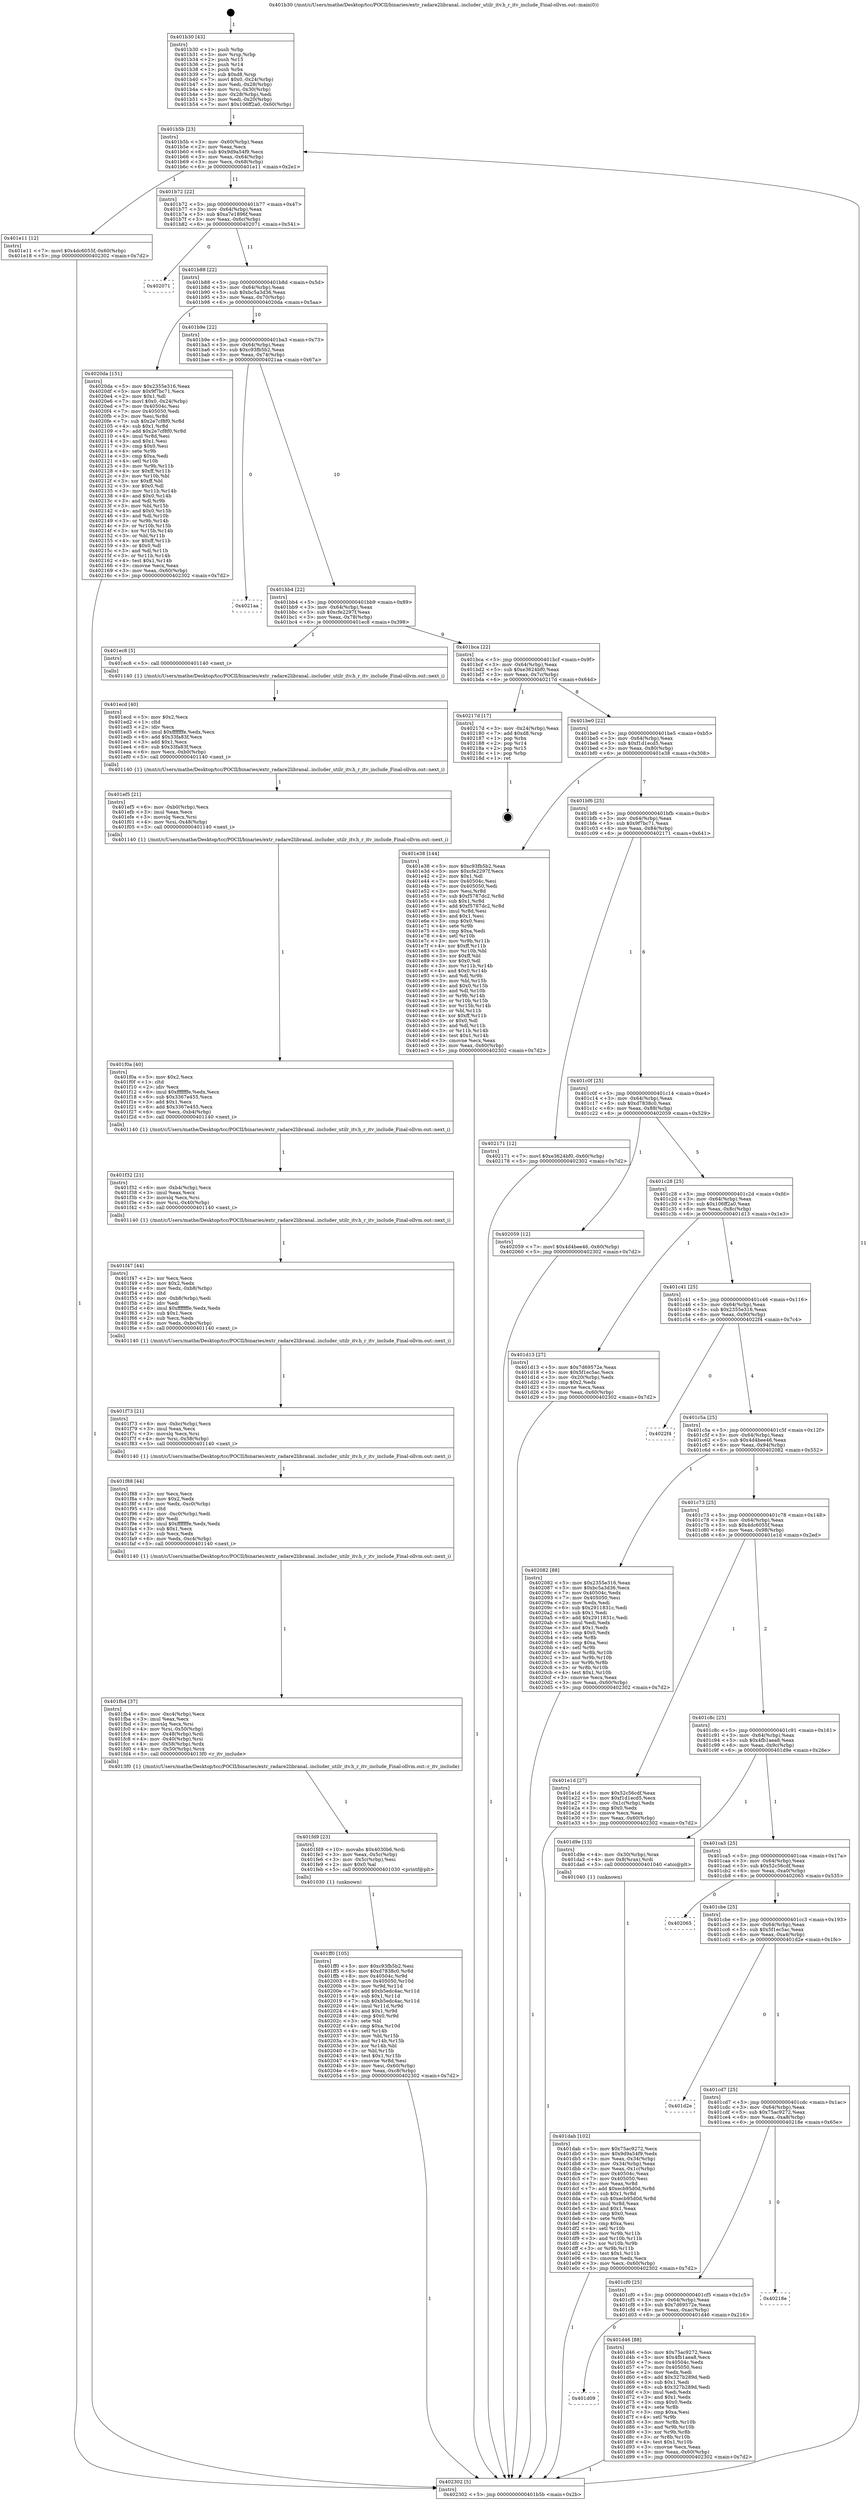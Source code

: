 digraph "0x401b30" {
  label = "0x401b30 (/mnt/c/Users/mathe/Desktop/tcc/POCII/binaries/extr_radare2libranal..includer_utilr_itv.h_r_itv_include_Final-ollvm.out::main(0))"
  labelloc = "t"
  node[shape=record]

  Entry [label="",width=0.3,height=0.3,shape=circle,fillcolor=black,style=filled]
  "0x401b5b" [label="{
     0x401b5b [23]\l
     | [instrs]\l
     &nbsp;&nbsp;0x401b5b \<+3\>: mov -0x60(%rbp),%eax\l
     &nbsp;&nbsp;0x401b5e \<+2\>: mov %eax,%ecx\l
     &nbsp;&nbsp;0x401b60 \<+6\>: sub $0x9d9a54f9,%ecx\l
     &nbsp;&nbsp;0x401b66 \<+3\>: mov %eax,-0x64(%rbp)\l
     &nbsp;&nbsp;0x401b69 \<+3\>: mov %ecx,-0x68(%rbp)\l
     &nbsp;&nbsp;0x401b6c \<+6\>: je 0000000000401e11 \<main+0x2e1\>\l
  }"]
  "0x401e11" [label="{
     0x401e11 [12]\l
     | [instrs]\l
     &nbsp;&nbsp;0x401e11 \<+7\>: movl $0x4dc6055f,-0x60(%rbp)\l
     &nbsp;&nbsp;0x401e18 \<+5\>: jmp 0000000000402302 \<main+0x7d2\>\l
  }"]
  "0x401b72" [label="{
     0x401b72 [22]\l
     | [instrs]\l
     &nbsp;&nbsp;0x401b72 \<+5\>: jmp 0000000000401b77 \<main+0x47\>\l
     &nbsp;&nbsp;0x401b77 \<+3\>: mov -0x64(%rbp),%eax\l
     &nbsp;&nbsp;0x401b7a \<+5\>: sub $0xa7e1896f,%eax\l
     &nbsp;&nbsp;0x401b7f \<+3\>: mov %eax,-0x6c(%rbp)\l
     &nbsp;&nbsp;0x401b82 \<+6\>: je 0000000000402071 \<main+0x541\>\l
  }"]
  Exit [label="",width=0.3,height=0.3,shape=circle,fillcolor=black,style=filled,peripheries=2]
  "0x402071" [label="{
     0x402071\l
  }", style=dashed]
  "0x401b88" [label="{
     0x401b88 [22]\l
     | [instrs]\l
     &nbsp;&nbsp;0x401b88 \<+5\>: jmp 0000000000401b8d \<main+0x5d\>\l
     &nbsp;&nbsp;0x401b8d \<+3\>: mov -0x64(%rbp),%eax\l
     &nbsp;&nbsp;0x401b90 \<+5\>: sub $0xbc5a3d36,%eax\l
     &nbsp;&nbsp;0x401b95 \<+3\>: mov %eax,-0x70(%rbp)\l
     &nbsp;&nbsp;0x401b98 \<+6\>: je 00000000004020da \<main+0x5aa\>\l
  }"]
  "0x401ff0" [label="{
     0x401ff0 [105]\l
     | [instrs]\l
     &nbsp;&nbsp;0x401ff0 \<+5\>: mov $0xc93fb5b2,%esi\l
     &nbsp;&nbsp;0x401ff5 \<+6\>: mov $0xd7838c0,%r8d\l
     &nbsp;&nbsp;0x401ffb \<+8\>: mov 0x40504c,%r9d\l
     &nbsp;&nbsp;0x402003 \<+8\>: mov 0x405050,%r10d\l
     &nbsp;&nbsp;0x40200b \<+3\>: mov %r9d,%r11d\l
     &nbsp;&nbsp;0x40200e \<+7\>: add $0xb5edc4ac,%r11d\l
     &nbsp;&nbsp;0x402015 \<+4\>: sub $0x1,%r11d\l
     &nbsp;&nbsp;0x402019 \<+7\>: sub $0xb5edc4ac,%r11d\l
     &nbsp;&nbsp;0x402020 \<+4\>: imul %r11d,%r9d\l
     &nbsp;&nbsp;0x402024 \<+4\>: and $0x1,%r9d\l
     &nbsp;&nbsp;0x402028 \<+4\>: cmp $0x0,%r9d\l
     &nbsp;&nbsp;0x40202c \<+3\>: sete %bl\l
     &nbsp;&nbsp;0x40202f \<+4\>: cmp $0xa,%r10d\l
     &nbsp;&nbsp;0x402033 \<+4\>: setl %r14b\l
     &nbsp;&nbsp;0x402037 \<+3\>: mov %bl,%r15b\l
     &nbsp;&nbsp;0x40203a \<+3\>: and %r14b,%r15b\l
     &nbsp;&nbsp;0x40203d \<+3\>: xor %r14b,%bl\l
     &nbsp;&nbsp;0x402040 \<+3\>: or %bl,%r15b\l
     &nbsp;&nbsp;0x402043 \<+4\>: test $0x1,%r15b\l
     &nbsp;&nbsp;0x402047 \<+4\>: cmovne %r8d,%esi\l
     &nbsp;&nbsp;0x40204b \<+3\>: mov %esi,-0x60(%rbp)\l
     &nbsp;&nbsp;0x40204e \<+6\>: mov %eax,-0xc8(%rbp)\l
     &nbsp;&nbsp;0x402054 \<+5\>: jmp 0000000000402302 \<main+0x7d2\>\l
  }"]
  "0x4020da" [label="{
     0x4020da [151]\l
     | [instrs]\l
     &nbsp;&nbsp;0x4020da \<+5\>: mov $0x2355e316,%eax\l
     &nbsp;&nbsp;0x4020df \<+5\>: mov $0x9f7bc71,%ecx\l
     &nbsp;&nbsp;0x4020e4 \<+2\>: mov $0x1,%dl\l
     &nbsp;&nbsp;0x4020e6 \<+7\>: movl $0x0,-0x24(%rbp)\l
     &nbsp;&nbsp;0x4020ed \<+7\>: mov 0x40504c,%esi\l
     &nbsp;&nbsp;0x4020f4 \<+7\>: mov 0x405050,%edi\l
     &nbsp;&nbsp;0x4020fb \<+3\>: mov %esi,%r8d\l
     &nbsp;&nbsp;0x4020fe \<+7\>: sub $0x2e7cf8f0,%r8d\l
     &nbsp;&nbsp;0x402105 \<+4\>: sub $0x1,%r8d\l
     &nbsp;&nbsp;0x402109 \<+7\>: add $0x2e7cf8f0,%r8d\l
     &nbsp;&nbsp;0x402110 \<+4\>: imul %r8d,%esi\l
     &nbsp;&nbsp;0x402114 \<+3\>: and $0x1,%esi\l
     &nbsp;&nbsp;0x402117 \<+3\>: cmp $0x0,%esi\l
     &nbsp;&nbsp;0x40211a \<+4\>: sete %r9b\l
     &nbsp;&nbsp;0x40211e \<+3\>: cmp $0xa,%edi\l
     &nbsp;&nbsp;0x402121 \<+4\>: setl %r10b\l
     &nbsp;&nbsp;0x402125 \<+3\>: mov %r9b,%r11b\l
     &nbsp;&nbsp;0x402128 \<+4\>: xor $0xff,%r11b\l
     &nbsp;&nbsp;0x40212c \<+3\>: mov %r10b,%bl\l
     &nbsp;&nbsp;0x40212f \<+3\>: xor $0xff,%bl\l
     &nbsp;&nbsp;0x402132 \<+3\>: xor $0x0,%dl\l
     &nbsp;&nbsp;0x402135 \<+3\>: mov %r11b,%r14b\l
     &nbsp;&nbsp;0x402138 \<+4\>: and $0x0,%r14b\l
     &nbsp;&nbsp;0x40213c \<+3\>: and %dl,%r9b\l
     &nbsp;&nbsp;0x40213f \<+3\>: mov %bl,%r15b\l
     &nbsp;&nbsp;0x402142 \<+4\>: and $0x0,%r15b\l
     &nbsp;&nbsp;0x402146 \<+3\>: and %dl,%r10b\l
     &nbsp;&nbsp;0x402149 \<+3\>: or %r9b,%r14b\l
     &nbsp;&nbsp;0x40214c \<+3\>: or %r10b,%r15b\l
     &nbsp;&nbsp;0x40214f \<+3\>: xor %r15b,%r14b\l
     &nbsp;&nbsp;0x402152 \<+3\>: or %bl,%r11b\l
     &nbsp;&nbsp;0x402155 \<+4\>: xor $0xff,%r11b\l
     &nbsp;&nbsp;0x402159 \<+3\>: or $0x0,%dl\l
     &nbsp;&nbsp;0x40215c \<+3\>: and %dl,%r11b\l
     &nbsp;&nbsp;0x40215f \<+3\>: or %r11b,%r14b\l
     &nbsp;&nbsp;0x402162 \<+4\>: test $0x1,%r14b\l
     &nbsp;&nbsp;0x402166 \<+3\>: cmovne %ecx,%eax\l
     &nbsp;&nbsp;0x402169 \<+3\>: mov %eax,-0x60(%rbp)\l
     &nbsp;&nbsp;0x40216c \<+5\>: jmp 0000000000402302 \<main+0x7d2\>\l
  }"]
  "0x401b9e" [label="{
     0x401b9e [22]\l
     | [instrs]\l
     &nbsp;&nbsp;0x401b9e \<+5\>: jmp 0000000000401ba3 \<main+0x73\>\l
     &nbsp;&nbsp;0x401ba3 \<+3\>: mov -0x64(%rbp),%eax\l
     &nbsp;&nbsp;0x401ba6 \<+5\>: sub $0xc93fb5b2,%eax\l
     &nbsp;&nbsp;0x401bab \<+3\>: mov %eax,-0x74(%rbp)\l
     &nbsp;&nbsp;0x401bae \<+6\>: je 00000000004021aa \<main+0x67a\>\l
  }"]
  "0x401fd9" [label="{
     0x401fd9 [23]\l
     | [instrs]\l
     &nbsp;&nbsp;0x401fd9 \<+10\>: movabs $0x4030b6,%rdi\l
     &nbsp;&nbsp;0x401fe3 \<+3\>: mov %eax,-0x5c(%rbp)\l
     &nbsp;&nbsp;0x401fe6 \<+3\>: mov -0x5c(%rbp),%esi\l
     &nbsp;&nbsp;0x401fe9 \<+2\>: mov $0x0,%al\l
     &nbsp;&nbsp;0x401feb \<+5\>: call 0000000000401030 \<printf@plt\>\l
     | [calls]\l
     &nbsp;&nbsp;0x401030 \{1\} (unknown)\l
  }"]
  "0x4021aa" [label="{
     0x4021aa\l
  }", style=dashed]
  "0x401bb4" [label="{
     0x401bb4 [22]\l
     | [instrs]\l
     &nbsp;&nbsp;0x401bb4 \<+5\>: jmp 0000000000401bb9 \<main+0x89\>\l
     &nbsp;&nbsp;0x401bb9 \<+3\>: mov -0x64(%rbp),%eax\l
     &nbsp;&nbsp;0x401bbc \<+5\>: sub $0xcfe2297f,%eax\l
     &nbsp;&nbsp;0x401bc1 \<+3\>: mov %eax,-0x78(%rbp)\l
     &nbsp;&nbsp;0x401bc4 \<+6\>: je 0000000000401ec8 \<main+0x398\>\l
  }"]
  "0x401fb4" [label="{
     0x401fb4 [37]\l
     | [instrs]\l
     &nbsp;&nbsp;0x401fb4 \<+6\>: mov -0xc4(%rbp),%ecx\l
     &nbsp;&nbsp;0x401fba \<+3\>: imul %eax,%ecx\l
     &nbsp;&nbsp;0x401fbd \<+3\>: movslq %ecx,%rsi\l
     &nbsp;&nbsp;0x401fc0 \<+4\>: mov %rsi,-0x50(%rbp)\l
     &nbsp;&nbsp;0x401fc4 \<+4\>: mov -0x48(%rbp),%rdi\l
     &nbsp;&nbsp;0x401fc8 \<+4\>: mov -0x40(%rbp),%rsi\l
     &nbsp;&nbsp;0x401fcc \<+4\>: mov -0x58(%rbp),%rdx\l
     &nbsp;&nbsp;0x401fd0 \<+4\>: mov -0x50(%rbp),%rcx\l
     &nbsp;&nbsp;0x401fd4 \<+5\>: call 00000000004013f0 \<r_itv_include\>\l
     | [calls]\l
     &nbsp;&nbsp;0x4013f0 \{1\} (/mnt/c/Users/mathe/Desktop/tcc/POCII/binaries/extr_radare2libranal..includer_utilr_itv.h_r_itv_include_Final-ollvm.out::r_itv_include)\l
  }"]
  "0x401ec8" [label="{
     0x401ec8 [5]\l
     | [instrs]\l
     &nbsp;&nbsp;0x401ec8 \<+5\>: call 0000000000401140 \<next_i\>\l
     | [calls]\l
     &nbsp;&nbsp;0x401140 \{1\} (/mnt/c/Users/mathe/Desktop/tcc/POCII/binaries/extr_radare2libranal..includer_utilr_itv.h_r_itv_include_Final-ollvm.out::next_i)\l
  }"]
  "0x401bca" [label="{
     0x401bca [22]\l
     | [instrs]\l
     &nbsp;&nbsp;0x401bca \<+5\>: jmp 0000000000401bcf \<main+0x9f\>\l
     &nbsp;&nbsp;0x401bcf \<+3\>: mov -0x64(%rbp),%eax\l
     &nbsp;&nbsp;0x401bd2 \<+5\>: sub $0xe3624bf0,%eax\l
     &nbsp;&nbsp;0x401bd7 \<+3\>: mov %eax,-0x7c(%rbp)\l
     &nbsp;&nbsp;0x401bda \<+6\>: je 000000000040217d \<main+0x64d\>\l
  }"]
  "0x401f88" [label="{
     0x401f88 [44]\l
     | [instrs]\l
     &nbsp;&nbsp;0x401f88 \<+2\>: xor %ecx,%ecx\l
     &nbsp;&nbsp;0x401f8a \<+5\>: mov $0x2,%edx\l
     &nbsp;&nbsp;0x401f8f \<+6\>: mov %edx,-0xc0(%rbp)\l
     &nbsp;&nbsp;0x401f95 \<+1\>: cltd\l
     &nbsp;&nbsp;0x401f96 \<+6\>: mov -0xc0(%rbp),%edi\l
     &nbsp;&nbsp;0x401f9c \<+2\>: idiv %edi\l
     &nbsp;&nbsp;0x401f9e \<+6\>: imul $0xfffffffe,%edx,%edx\l
     &nbsp;&nbsp;0x401fa4 \<+3\>: sub $0x1,%ecx\l
     &nbsp;&nbsp;0x401fa7 \<+2\>: sub %ecx,%edx\l
     &nbsp;&nbsp;0x401fa9 \<+6\>: mov %edx,-0xc4(%rbp)\l
     &nbsp;&nbsp;0x401faf \<+5\>: call 0000000000401140 \<next_i\>\l
     | [calls]\l
     &nbsp;&nbsp;0x401140 \{1\} (/mnt/c/Users/mathe/Desktop/tcc/POCII/binaries/extr_radare2libranal..includer_utilr_itv.h_r_itv_include_Final-ollvm.out::next_i)\l
  }"]
  "0x40217d" [label="{
     0x40217d [17]\l
     | [instrs]\l
     &nbsp;&nbsp;0x40217d \<+3\>: mov -0x24(%rbp),%eax\l
     &nbsp;&nbsp;0x402180 \<+7\>: add $0xd8,%rsp\l
     &nbsp;&nbsp;0x402187 \<+1\>: pop %rbx\l
     &nbsp;&nbsp;0x402188 \<+2\>: pop %r14\l
     &nbsp;&nbsp;0x40218a \<+2\>: pop %r15\l
     &nbsp;&nbsp;0x40218c \<+1\>: pop %rbp\l
     &nbsp;&nbsp;0x40218d \<+1\>: ret\l
  }"]
  "0x401be0" [label="{
     0x401be0 [22]\l
     | [instrs]\l
     &nbsp;&nbsp;0x401be0 \<+5\>: jmp 0000000000401be5 \<main+0xb5\>\l
     &nbsp;&nbsp;0x401be5 \<+3\>: mov -0x64(%rbp),%eax\l
     &nbsp;&nbsp;0x401be8 \<+5\>: sub $0xf1d1ecd5,%eax\l
     &nbsp;&nbsp;0x401bed \<+3\>: mov %eax,-0x80(%rbp)\l
     &nbsp;&nbsp;0x401bf0 \<+6\>: je 0000000000401e38 \<main+0x308\>\l
  }"]
  "0x401f73" [label="{
     0x401f73 [21]\l
     | [instrs]\l
     &nbsp;&nbsp;0x401f73 \<+6\>: mov -0xbc(%rbp),%ecx\l
     &nbsp;&nbsp;0x401f79 \<+3\>: imul %eax,%ecx\l
     &nbsp;&nbsp;0x401f7c \<+3\>: movslq %ecx,%rsi\l
     &nbsp;&nbsp;0x401f7f \<+4\>: mov %rsi,-0x58(%rbp)\l
     &nbsp;&nbsp;0x401f83 \<+5\>: call 0000000000401140 \<next_i\>\l
     | [calls]\l
     &nbsp;&nbsp;0x401140 \{1\} (/mnt/c/Users/mathe/Desktop/tcc/POCII/binaries/extr_radare2libranal..includer_utilr_itv.h_r_itv_include_Final-ollvm.out::next_i)\l
  }"]
  "0x401e38" [label="{
     0x401e38 [144]\l
     | [instrs]\l
     &nbsp;&nbsp;0x401e38 \<+5\>: mov $0xc93fb5b2,%eax\l
     &nbsp;&nbsp;0x401e3d \<+5\>: mov $0xcfe2297f,%ecx\l
     &nbsp;&nbsp;0x401e42 \<+2\>: mov $0x1,%dl\l
     &nbsp;&nbsp;0x401e44 \<+7\>: mov 0x40504c,%esi\l
     &nbsp;&nbsp;0x401e4b \<+7\>: mov 0x405050,%edi\l
     &nbsp;&nbsp;0x401e52 \<+3\>: mov %esi,%r8d\l
     &nbsp;&nbsp;0x401e55 \<+7\>: sub $0xf5787dc2,%r8d\l
     &nbsp;&nbsp;0x401e5c \<+4\>: sub $0x1,%r8d\l
     &nbsp;&nbsp;0x401e60 \<+7\>: add $0xf5787dc2,%r8d\l
     &nbsp;&nbsp;0x401e67 \<+4\>: imul %r8d,%esi\l
     &nbsp;&nbsp;0x401e6b \<+3\>: and $0x1,%esi\l
     &nbsp;&nbsp;0x401e6e \<+3\>: cmp $0x0,%esi\l
     &nbsp;&nbsp;0x401e71 \<+4\>: sete %r9b\l
     &nbsp;&nbsp;0x401e75 \<+3\>: cmp $0xa,%edi\l
     &nbsp;&nbsp;0x401e78 \<+4\>: setl %r10b\l
     &nbsp;&nbsp;0x401e7c \<+3\>: mov %r9b,%r11b\l
     &nbsp;&nbsp;0x401e7f \<+4\>: xor $0xff,%r11b\l
     &nbsp;&nbsp;0x401e83 \<+3\>: mov %r10b,%bl\l
     &nbsp;&nbsp;0x401e86 \<+3\>: xor $0xff,%bl\l
     &nbsp;&nbsp;0x401e89 \<+3\>: xor $0x0,%dl\l
     &nbsp;&nbsp;0x401e8c \<+3\>: mov %r11b,%r14b\l
     &nbsp;&nbsp;0x401e8f \<+4\>: and $0x0,%r14b\l
     &nbsp;&nbsp;0x401e93 \<+3\>: and %dl,%r9b\l
     &nbsp;&nbsp;0x401e96 \<+3\>: mov %bl,%r15b\l
     &nbsp;&nbsp;0x401e99 \<+4\>: and $0x0,%r15b\l
     &nbsp;&nbsp;0x401e9d \<+3\>: and %dl,%r10b\l
     &nbsp;&nbsp;0x401ea0 \<+3\>: or %r9b,%r14b\l
     &nbsp;&nbsp;0x401ea3 \<+3\>: or %r10b,%r15b\l
     &nbsp;&nbsp;0x401ea6 \<+3\>: xor %r15b,%r14b\l
     &nbsp;&nbsp;0x401ea9 \<+3\>: or %bl,%r11b\l
     &nbsp;&nbsp;0x401eac \<+4\>: xor $0xff,%r11b\l
     &nbsp;&nbsp;0x401eb0 \<+3\>: or $0x0,%dl\l
     &nbsp;&nbsp;0x401eb3 \<+3\>: and %dl,%r11b\l
     &nbsp;&nbsp;0x401eb6 \<+3\>: or %r11b,%r14b\l
     &nbsp;&nbsp;0x401eb9 \<+4\>: test $0x1,%r14b\l
     &nbsp;&nbsp;0x401ebd \<+3\>: cmovne %ecx,%eax\l
     &nbsp;&nbsp;0x401ec0 \<+3\>: mov %eax,-0x60(%rbp)\l
     &nbsp;&nbsp;0x401ec3 \<+5\>: jmp 0000000000402302 \<main+0x7d2\>\l
  }"]
  "0x401bf6" [label="{
     0x401bf6 [25]\l
     | [instrs]\l
     &nbsp;&nbsp;0x401bf6 \<+5\>: jmp 0000000000401bfb \<main+0xcb\>\l
     &nbsp;&nbsp;0x401bfb \<+3\>: mov -0x64(%rbp),%eax\l
     &nbsp;&nbsp;0x401bfe \<+5\>: sub $0x9f7bc71,%eax\l
     &nbsp;&nbsp;0x401c03 \<+6\>: mov %eax,-0x84(%rbp)\l
     &nbsp;&nbsp;0x401c09 \<+6\>: je 0000000000402171 \<main+0x641\>\l
  }"]
  "0x401f47" [label="{
     0x401f47 [44]\l
     | [instrs]\l
     &nbsp;&nbsp;0x401f47 \<+2\>: xor %ecx,%ecx\l
     &nbsp;&nbsp;0x401f49 \<+5\>: mov $0x2,%edx\l
     &nbsp;&nbsp;0x401f4e \<+6\>: mov %edx,-0xb8(%rbp)\l
     &nbsp;&nbsp;0x401f54 \<+1\>: cltd\l
     &nbsp;&nbsp;0x401f55 \<+6\>: mov -0xb8(%rbp),%edi\l
     &nbsp;&nbsp;0x401f5b \<+2\>: idiv %edi\l
     &nbsp;&nbsp;0x401f5d \<+6\>: imul $0xfffffffe,%edx,%edx\l
     &nbsp;&nbsp;0x401f63 \<+3\>: sub $0x1,%ecx\l
     &nbsp;&nbsp;0x401f66 \<+2\>: sub %ecx,%edx\l
     &nbsp;&nbsp;0x401f68 \<+6\>: mov %edx,-0xbc(%rbp)\l
     &nbsp;&nbsp;0x401f6e \<+5\>: call 0000000000401140 \<next_i\>\l
     | [calls]\l
     &nbsp;&nbsp;0x401140 \{1\} (/mnt/c/Users/mathe/Desktop/tcc/POCII/binaries/extr_radare2libranal..includer_utilr_itv.h_r_itv_include_Final-ollvm.out::next_i)\l
  }"]
  "0x402171" [label="{
     0x402171 [12]\l
     | [instrs]\l
     &nbsp;&nbsp;0x402171 \<+7\>: movl $0xe3624bf0,-0x60(%rbp)\l
     &nbsp;&nbsp;0x402178 \<+5\>: jmp 0000000000402302 \<main+0x7d2\>\l
  }"]
  "0x401c0f" [label="{
     0x401c0f [25]\l
     | [instrs]\l
     &nbsp;&nbsp;0x401c0f \<+5\>: jmp 0000000000401c14 \<main+0xe4\>\l
     &nbsp;&nbsp;0x401c14 \<+3\>: mov -0x64(%rbp),%eax\l
     &nbsp;&nbsp;0x401c17 \<+5\>: sub $0xd7838c0,%eax\l
     &nbsp;&nbsp;0x401c1c \<+6\>: mov %eax,-0x88(%rbp)\l
     &nbsp;&nbsp;0x401c22 \<+6\>: je 0000000000402059 \<main+0x529\>\l
  }"]
  "0x401f32" [label="{
     0x401f32 [21]\l
     | [instrs]\l
     &nbsp;&nbsp;0x401f32 \<+6\>: mov -0xb4(%rbp),%ecx\l
     &nbsp;&nbsp;0x401f38 \<+3\>: imul %eax,%ecx\l
     &nbsp;&nbsp;0x401f3b \<+3\>: movslq %ecx,%rsi\l
     &nbsp;&nbsp;0x401f3e \<+4\>: mov %rsi,-0x40(%rbp)\l
     &nbsp;&nbsp;0x401f42 \<+5\>: call 0000000000401140 \<next_i\>\l
     | [calls]\l
     &nbsp;&nbsp;0x401140 \{1\} (/mnt/c/Users/mathe/Desktop/tcc/POCII/binaries/extr_radare2libranal..includer_utilr_itv.h_r_itv_include_Final-ollvm.out::next_i)\l
  }"]
  "0x402059" [label="{
     0x402059 [12]\l
     | [instrs]\l
     &nbsp;&nbsp;0x402059 \<+7\>: movl $0x4d4bee46,-0x60(%rbp)\l
     &nbsp;&nbsp;0x402060 \<+5\>: jmp 0000000000402302 \<main+0x7d2\>\l
  }"]
  "0x401c28" [label="{
     0x401c28 [25]\l
     | [instrs]\l
     &nbsp;&nbsp;0x401c28 \<+5\>: jmp 0000000000401c2d \<main+0xfd\>\l
     &nbsp;&nbsp;0x401c2d \<+3\>: mov -0x64(%rbp),%eax\l
     &nbsp;&nbsp;0x401c30 \<+5\>: sub $0x106ff2a0,%eax\l
     &nbsp;&nbsp;0x401c35 \<+6\>: mov %eax,-0x8c(%rbp)\l
     &nbsp;&nbsp;0x401c3b \<+6\>: je 0000000000401d13 \<main+0x1e3\>\l
  }"]
  "0x401f0a" [label="{
     0x401f0a [40]\l
     | [instrs]\l
     &nbsp;&nbsp;0x401f0a \<+5\>: mov $0x2,%ecx\l
     &nbsp;&nbsp;0x401f0f \<+1\>: cltd\l
     &nbsp;&nbsp;0x401f10 \<+2\>: idiv %ecx\l
     &nbsp;&nbsp;0x401f12 \<+6\>: imul $0xfffffffe,%edx,%ecx\l
     &nbsp;&nbsp;0x401f18 \<+6\>: sub $0x3367e455,%ecx\l
     &nbsp;&nbsp;0x401f1e \<+3\>: add $0x1,%ecx\l
     &nbsp;&nbsp;0x401f21 \<+6\>: add $0x3367e455,%ecx\l
     &nbsp;&nbsp;0x401f27 \<+6\>: mov %ecx,-0xb4(%rbp)\l
     &nbsp;&nbsp;0x401f2d \<+5\>: call 0000000000401140 \<next_i\>\l
     | [calls]\l
     &nbsp;&nbsp;0x401140 \{1\} (/mnt/c/Users/mathe/Desktop/tcc/POCII/binaries/extr_radare2libranal..includer_utilr_itv.h_r_itv_include_Final-ollvm.out::next_i)\l
  }"]
  "0x401d13" [label="{
     0x401d13 [27]\l
     | [instrs]\l
     &nbsp;&nbsp;0x401d13 \<+5\>: mov $0x7d69572e,%eax\l
     &nbsp;&nbsp;0x401d18 \<+5\>: mov $0x5f1ec5ac,%ecx\l
     &nbsp;&nbsp;0x401d1d \<+3\>: mov -0x20(%rbp),%edx\l
     &nbsp;&nbsp;0x401d20 \<+3\>: cmp $0x2,%edx\l
     &nbsp;&nbsp;0x401d23 \<+3\>: cmovne %ecx,%eax\l
     &nbsp;&nbsp;0x401d26 \<+3\>: mov %eax,-0x60(%rbp)\l
     &nbsp;&nbsp;0x401d29 \<+5\>: jmp 0000000000402302 \<main+0x7d2\>\l
  }"]
  "0x401c41" [label="{
     0x401c41 [25]\l
     | [instrs]\l
     &nbsp;&nbsp;0x401c41 \<+5\>: jmp 0000000000401c46 \<main+0x116\>\l
     &nbsp;&nbsp;0x401c46 \<+3\>: mov -0x64(%rbp),%eax\l
     &nbsp;&nbsp;0x401c49 \<+5\>: sub $0x2355e316,%eax\l
     &nbsp;&nbsp;0x401c4e \<+6\>: mov %eax,-0x90(%rbp)\l
     &nbsp;&nbsp;0x401c54 \<+6\>: je 00000000004022f4 \<main+0x7c4\>\l
  }"]
  "0x402302" [label="{
     0x402302 [5]\l
     | [instrs]\l
     &nbsp;&nbsp;0x402302 \<+5\>: jmp 0000000000401b5b \<main+0x2b\>\l
  }"]
  "0x401b30" [label="{
     0x401b30 [43]\l
     | [instrs]\l
     &nbsp;&nbsp;0x401b30 \<+1\>: push %rbp\l
     &nbsp;&nbsp;0x401b31 \<+3\>: mov %rsp,%rbp\l
     &nbsp;&nbsp;0x401b34 \<+2\>: push %r15\l
     &nbsp;&nbsp;0x401b36 \<+2\>: push %r14\l
     &nbsp;&nbsp;0x401b38 \<+1\>: push %rbx\l
     &nbsp;&nbsp;0x401b39 \<+7\>: sub $0xd8,%rsp\l
     &nbsp;&nbsp;0x401b40 \<+7\>: movl $0x0,-0x24(%rbp)\l
     &nbsp;&nbsp;0x401b47 \<+3\>: mov %edi,-0x28(%rbp)\l
     &nbsp;&nbsp;0x401b4a \<+4\>: mov %rsi,-0x30(%rbp)\l
     &nbsp;&nbsp;0x401b4e \<+3\>: mov -0x28(%rbp),%edi\l
     &nbsp;&nbsp;0x401b51 \<+3\>: mov %edi,-0x20(%rbp)\l
     &nbsp;&nbsp;0x401b54 \<+7\>: movl $0x106ff2a0,-0x60(%rbp)\l
  }"]
  "0x401ef5" [label="{
     0x401ef5 [21]\l
     | [instrs]\l
     &nbsp;&nbsp;0x401ef5 \<+6\>: mov -0xb0(%rbp),%ecx\l
     &nbsp;&nbsp;0x401efb \<+3\>: imul %eax,%ecx\l
     &nbsp;&nbsp;0x401efe \<+3\>: movslq %ecx,%rsi\l
     &nbsp;&nbsp;0x401f01 \<+4\>: mov %rsi,-0x48(%rbp)\l
     &nbsp;&nbsp;0x401f05 \<+5\>: call 0000000000401140 \<next_i\>\l
     | [calls]\l
     &nbsp;&nbsp;0x401140 \{1\} (/mnt/c/Users/mathe/Desktop/tcc/POCII/binaries/extr_radare2libranal..includer_utilr_itv.h_r_itv_include_Final-ollvm.out::next_i)\l
  }"]
  "0x4022f4" [label="{
     0x4022f4\l
  }", style=dashed]
  "0x401c5a" [label="{
     0x401c5a [25]\l
     | [instrs]\l
     &nbsp;&nbsp;0x401c5a \<+5\>: jmp 0000000000401c5f \<main+0x12f\>\l
     &nbsp;&nbsp;0x401c5f \<+3\>: mov -0x64(%rbp),%eax\l
     &nbsp;&nbsp;0x401c62 \<+5\>: sub $0x4d4bee46,%eax\l
     &nbsp;&nbsp;0x401c67 \<+6\>: mov %eax,-0x94(%rbp)\l
     &nbsp;&nbsp;0x401c6d \<+6\>: je 0000000000402082 \<main+0x552\>\l
  }"]
  "0x401ecd" [label="{
     0x401ecd [40]\l
     | [instrs]\l
     &nbsp;&nbsp;0x401ecd \<+5\>: mov $0x2,%ecx\l
     &nbsp;&nbsp;0x401ed2 \<+1\>: cltd\l
     &nbsp;&nbsp;0x401ed3 \<+2\>: idiv %ecx\l
     &nbsp;&nbsp;0x401ed5 \<+6\>: imul $0xfffffffe,%edx,%ecx\l
     &nbsp;&nbsp;0x401edb \<+6\>: add $0x33fa83f,%ecx\l
     &nbsp;&nbsp;0x401ee1 \<+3\>: add $0x1,%ecx\l
     &nbsp;&nbsp;0x401ee4 \<+6\>: sub $0x33fa83f,%ecx\l
     &nbsp;&nbsp;0x401eea \<+6\>: mov %ecx,-0xb0(%rbp)\l
     &nbsp;&nbsp;0x401ef0 \<+5\>: call 0000000000401140 \<next_i\>\l
     | [calls]\l
     &nbsp;&nbsp;0x401140 \{1\} (/mnt/c/Users/mathe/Desktop/tcc/POCII/binaries/extr_radare2libranal..includer_utilr_itv.h_r_itv_include_Final-ollvm.out::next_i)\l
  }"]
  "0x402082" [label="{
     0x402082 [88]\l
     | [instrs]\l
     &nbsp;&nbsp;0x402082 \<+5\>: mov $0x2355e316,%eax\l
     &nbsp;&nbsp;0x402087 \<+5\>: mov $0xbc5a3d36,%ecx\l
     &nbsp;&nbsp;0x40208c \<+7\>: mov 0x40504c,%edx\l
     &nbsp;&nbsp;0x402093 \<+7\>: mov 0x405050,%esi\l
     &nbsp;&nbsp;0x40209a \<+2\>: mov %edx,%edi\l
     &nbsp;&nbsp;0x40209c \<+6\>: sub $0x2911831c,%edi\l
     &nbsp;&nbsp;0x4020a2 \<+3\>: sub $0x1,%edi\l
     &nbsp;&nbsp;0x4020a5 \<+6\>: add $0x2911831c,%edi\l
     &nbsp;&nbsp;0x4020ab \<+3\>: imul %edi,%edx\l
     &nbsp;&nbsp;0x4020ae \<+3\>: and $0x1,%edx\l
     &nbsp;&nbsp;0x4020b1 \<+3\>: cmp $0x0,%edx\l
     &nbsp;&nbsp;0x4020b4 \<+4\>: sete %r8b\l
     &nbsp;&nbsp;0x4020b8 \<+3\>: cmp $0xa,%esi\l
     &nbsp;&nbsp;0x4020bb \<+4\>: setl %r9b\l
     &nbsp;&nbsp;0x4020bf \<+3\>: mov %r8b,%r10b\l
     &nbsp;&nbsp;0x4020c2 \<+3\>: and %r9b,%r10b\l
     &nbsp;&nbsp;0x4020c5 \<+3\>: xor %r9b,%r8b\l
     &nbsp;&nbsp;0x4020c8 \<+3\>: or %r8b,%r10b\l
     &nbsp;&nbsp;0x4020cb \<+4\>: test $0x1,%r10b\l
     &nbsp;&nbsp;0x4020cf \<+3\>: cmovne %ecx,%eax\l
     &nbsp;&nbsp;0x4020d2 \<+3\>: mov %eax,-0x60(%rbp)\l
     &nbsp;&nbsp;0x4020d5 \<+5\>: jmp 0000000000402302 \<main+0x7d2\>\l
  }"]
  "0x401c73" [label="{
     0x401c73 [25]\l
     | [instrs]\l
     &nbsp;&nbsp;0x401c73 \<+5\>: jmp 0000000000401c78 \<main+0x148\>\l
     &nbsp;&nbsp;0x401c78 \<+3\>: mov -0x64(%rbp),%eax\l
     &nbsp;&nbsp;0x401c7b \<+5\>: sub $0x4dc6055f,%eax\l
     &nbsp;&nbsp;0x401c80 \<+6\>: mov %eax,-0x98(%rbp)\l
     &nbsp;&nbsp;0x401c86 \<+6\>: je 0000000000401e1d \<main+0x2ed\>\l
  }"]
  "0x401dab" [label="{
     0x401dab [102]\l
     | [instrs]\l
     &nbsp;&nbsp;0x401dab \<+5\>: mov $0x75ac9272,%ecx\l
     &nbsp;&nbsp;0x401db0 \<+5\>: mov $0x9d9a54f9,%edx\l
     &nbsp;&nbsp;0x401db5 \<+3\>: mov %eax,-0x34(%rbp)\l
     &nbsp;&nbsp;0x401db8 \<+3\>: mov -0x34(%rbp),%eax\l
     &nbsp;&nbsp;0x401dbb \<+3\>: mov %eax,-0x1c(%rbp)\l
     &nbsp;&nbsp;0x401dbe \<+7\>: mov 0x40504c,%eax\l
     &nbsp;&nbsp;0x401dc5 \<+7\>: mov 0x405050,%esi\l
     &nbsp;&nbsp;0x401dcc \<+3\>: mov %eax,%r8d\l
     &nbsp;&nbsp;0x401dcf \<+7\>: add $0xecb95d0d,%r8d\l
     &nbsp;&nbsp;0x401dd6 \<+4\>: sub $0x1,%r8d\l
     &nbsp;&nbsp;0x401dda \<+7\>: sub $0xecb95d0d,%r8d\l
     &nbsp;&nbsp;0x401de1 \<+4\>: imul %r8d,%eax\l
     &nbsp;&nbsp;0x401de5 \<+3\>: and $0x1,%eax\l
     &nbsp;&nbsp;0x401de8 \<+3\>: cmp $0x0,%eax\l
     &nbsp;&nbsp;0x401deb \<+4\>: sete %r9b\l
     &nbsp;&nbsp;0x401def \<+3\>: cmp $0xa,%esi\l
     &nbsp;&nbsp;0x401df2 \<+4\>: setl %r10b\l
     &nbsp;&nbsp;0x401df6 \<+3\>: mov %r9b,%r11b\l
     &nbsp;&nbsp;0x401df9 \<+3\>: and %r10b,%r11b\l
     &nbsp;&nbsp;0x401dfc \<+3\>: xor %r10b,%r9b\l
     &nbsp;&nbsp;0x401dff \<+3\>: or %r9b,%r11b\l
     &nbsp;&nbsp;0x401e02 \<+4\>: test $0x1,%r11b\l
     &nbsp;&nbsp;0x401e06 \<+3\>: cmovne %edx,%ecx\l
     &nbsp;&nbsp;0x401e09 \<+3\>: mov %ecx,-0x60(%rbp)\l
     &nbsp;&nbsp;0x401e0c \<+5\>: jmp 0000000000402302 \<main+0x7d2\>\l
  }"]
  "0x401e1d" [label="{
     0x401e1d [27]\l
     | [instrs]\l
     &nbsp;&nbsp;0x401e1d \<+5\>: mov $0x52c56cdf,%eax\l
     &nbsp;&nbsp;0x401e22 \<+5\>: mov $0xf1d1ecd5,%ecx\l
     &nbsp;&nbsp;0x401e27 \<+3\>: mov -0x1c(%rbp),%edx\l
     &nbsp;&nbsp;0x401e2a \<+3\>: cmp $0x0,%edx\l
     &nbsp;&nbsp;0x401e2d \<+3\>: cmove %ecx,%eax\l
     &nbsp;&nbsp;0x401e30 \<+3\>: mov %eax,-0x60(%rbp)\l
     &nbsp;&nbsp;0x401e33 \<+5\>: jmp 0000000000402302 \<main+0x7d2\>\l
  }"]
  "0x401c8c" [label="{
     0x401c8c [25]\l
     | [instrs]\l
     &nbsp;&nbsp;0x401c8c \<+5\>: jmp 0000000000401c91 \<main+0x161\>\l
     &nbsp;&nbsp;0x401c91 \<+3\>: mov -0x64(%rbp),%eax\l
     &nbsp;&nbsp;0x401c94 \<+5\>: sub $0x4fb1aea8,%eax\l
     &nbsp;&nbsp;0x401c99 \<+6\>: mov %eax,-0x9c(%rbp)\l
     &nbsp;&nbsp;0x401c9f \<+6\>: je 0000000000401d9e \<main+0x26e\>\l
  }"]
  "0x401d09" [label="{
     0x401d09\l
  }", style=dashed]
  "0x401d9e" [label="{
     0x401d9e [13]\l
     | [instrs]\l
     &nbsp;&nbsp;0x401d9e \<+4\>: mov -0x30(%rbp),%rax\l
     &nbsp;&nbsp;0x401da2 \<+4\>: mov 0x8(%rax),%rdi\l
     &nbsp;&nbsp;0x401da6 \<+5\>: call 0000000000401040 \<atoi@plt\>\l
     | [calls]\l
     &nbsp;&nbsp;0x401040 \{1\} (unknown)\l
  }"]
  "0x401ca5" [label="{
     0x401ca5 [25]\l
     | [instrs]\l
     &nbsp;&nbsp;0x401ca5 \<+5\>: jmp 0000000000401caa \<main+0x17a\>\l
     &nbsp;&nbsp;0x401caa \<+3\>: mov -0x64(%rbp),%eax\l
     &nbsp;&nbsp;0x401cad \<+5\>: sub $0x52c56cdf,%eax\l
     &nbsp;&nbsp;0x401cb2 \<+6\>: mov %eax,-0xa0(%rbp)\l
     &nbsp;&nbsp;0x401cb8 \<+6\>: je 0000000000402065 \<main+0x535\>\l
  }"]
  "0x401d46" [label="{
     0x401d46 [88]\l
     | [instrs]\l
     &nbsp;&nbsp;0x401d46 \<+5\>: mov $0x75ac9272,%eax\l
     &nbsp;&nbsp;0x401d4b \<+5\>: mov $0x4fb1aea8,%ecx\l
     &nbsp;&nbsp;0x401d50 \<+7\>: mov 0x40504c,%edx\l
     &nbsp;&nbsp;0x401d57 \<+7\>: mov 0x405050,%esi\l
     &nbsp;&nbsp;0x401d5e \<+2\>: mov %edx,%edi\l
     &nbsp;&nbsp;0x401d60 \<+6\>: add $0x327b289d,%edi\l
     &nbsp;&nbsp;0x401d66 \<+3\>: sub $0x1,%edi\l
     &nbsp;&nbsp;0x401d69 \<+6\>: sub $0x327b289d,%edi\l
     &nbsp;&nbsp;0x401d6f \<+3\>: imul %edi,%edx\l
     &nbsp;&nbsp;0x401d72 \<+3\>: and $0x1,%edx\l
     &nbsp;&nbsp;0x401d75 \<+3\>: cmp $0x0,%edx\l
     &nbsp;&nbsp;0x401d78 \<+4\>: sete %r8b\l
     &nbsp;&nbsp;0x401d7c \<+3\>: cmp $0xa,%esi\l
     &nbsp;&nbsp;0x401d7f \<+4\>: setl %r9b\l
     &nbsp;&nbsp;0x401d83 \<+3\>: mov %r8b,%r10b\l
     &nbsp;&nbsp;0x401d86 \<+3\>: and %r9b,%r10b\l
     &nbsp;&nbsp;0x401d89 \<+3\>: xor %r9b,%r8b\l
     &nbsp;&nbsp;0x401d8c \<+3\>: or %r8b,%r10b\l
     &nbsp;&nbsp;0x401d8f \<+4\>: test $0x1,%r10b\l
     &nbsp;&nbsp;0x401d93 \<+3\>: cmovne %ecx,%eax\l
     &nbsp;&nbsp;0x401d96 \<+3\>: mov %eax,-0x60(%rbp)\l
     &nbsp;&nbsp;0x401d99 \<+5\>: jmp 0000000000402302 \<main+0x7d2\>\l
  }"]
  "0x402065" [label="{
     0x402065\l
  }", style=dashed]
  "0x401cbe" [label="{
     0x401cbe [25]\l
     | [instrs]\l
     &nbsp;&nbsp;0x401cbe \<+5\>: jmp 0000000000401cc3 \<main+0x193\>\l
     &nbsp;&nbsp;0x401cc3 \<+3\>: mov -0x64(%rbp),%eax\l
     &nbsp;&nbsp;0x401cc6 \<+5\>: sub $0x5f1ec5ac,%eax\l
     &nbsp;&nbsp;0x401ccb \<+6\>: mov %eax,-0xa4(%rbp)\l
     &nbsp;&nbsp;0x401cd1 \<+6\>: je 0000000000401d2e \<main+0x1fe\>\l
  }"]
  "0x401cf0" [label="{
     0x401cf0 [25]\l
     | [instrs]\l
     &nbsp;&nbsp;0x401cf0 \<+5\>: jmp 0000000000401cf5 \<main+0x1c5\>\l
     &nbsp;&nbsp;0x401cf5 \<+3\>: mov -0x64(%rbp),%eax\l
     &nbsp;&nbsp;0x401cf8 \<+5\>: sub $0x7d69572e,%eax\l
     &nbsp;&nbsp;0x401cfd \<+6\>: mov %eax,-0xac(%rbp)\l
     &nbsp;&nbsp;0x401d03 \<+6\>: je 0000000000401d46 \<main+0x216\>\l
  }"]
  "0x401d2e" [label="{
     0x401d2e\l
  }", style=dashed]
  "0x401cd7" [label="{
     0x401cd7 [25]\l
     | [instrs]\l
     &nbsp;&nbsp;0x401cd7 \<+5\>: jmp 0000000000401cdc \<main+0x1ac\>\l
     &nbsp;&nbsp;0x401cdc \<+3\>: mov -0x64(%rbp),%eax\l
     &nbsp;&nbsp;0x401cdf \<+5\>: sub $0x75ac9272,%eax\l
     &nbsp;&nbsp;0x401ce4 \<+6\>: mov %eax,-0xa8(%rbp)\l
     &nbsp;&nbsp;0x401cea \<+6\>: je 000000000040218e \<main+0x65e\>\l
  }"]
  "0x40218e" [label="{
     0x40218e\l
  }", style=dashed]
  Entry -> "0x401b30" [label=" 1"]
  "0x401b5b" -> "0x401e11" [label=" 1"]
  "0x401b5b" -> "0x401b72" [label=" 11"]
  "0x40217d" -> Exit [label=" 1"]
  "0x401b72" -> "0x402071" [label=" 0"]
  "0x401b72" -> "0x401b88" [label=" 11"]
  "0x402171" -> "0x402302" [label=" 1"]
  "0x401b88" -> "0x4020da" [label=" 1"]
  "0x401b88" -> "0x401b9e" [label=" 10"]
  "0x4020da" -> "0x402302" [label=" 1"]
  "0x401b9e" -> "0x4021aa" [label=" 0"]
  "0x401b9e" -> "0x401bb4" [label=" 10"]
  "0x402082" -> "0x402302" [label=" 1"]
  "0x401bb4" -> "0x401ec8" [label=" 1"]
  "0x401bb4" -> "0x401bca" [label=" 9"]
  "0x402059" -> "0x402302" [label=" 1"]
  "0x401bca" -> "0x40217d" [label=" 1"]
  "0x401bca" -> "0x401be0" [label=" 8"]
  "0x401ff0" -> "0x402302" [label=" 1"]
  "0x401be0" -> "0x401e38" [label=" 1"]
  "0x401be0" -> "0x401bf6" [label=" 7"]
  "0x401fd9" -> "0x401ff0" [label=" 1"]
  "0x401bf6" -> "0x402171" [label=" 1"]
  "0x401bf6" -> "0x401c0f" [label=" 6"]
  "0x401fb4" -> "0x401fd9" [label=" 1"]
  "0x401c0f" -> "0x402059" [label=" 1"]
  "0x401c0f" -> "0x401c28" [label=" 5"]
  "0x401f88" -> "0x401fb4" [label=" 1"]
  "0x401c28" -> "0x401d13" [label=" 1"]
  "0x401c28" -> "0x401c41" [label=" 4"]
  "0x401d13" -> "0x402302" [label=" 1"]
  "0x401b30" -> "0x401b5b" [label=" 1"]
  "0x402302" -> "0x401b5b" [label=" 11"]
  "0x401f73" -> "0x401f88" [label=" 1"]
  "0x401c41" -> "0x4022f4" [label=" 0"]
  "0x401c41" -> "0x401c5a" [label=" 4"]
  "0x401f47" -> "0x401f73" [label=" 1"]
  "0x401c5a" -> "0x402082" [label=" 1"]
  "0x401c5a" -> "0x401c73" [label=" 3"]
  "0x401f32" -> "0x401f47" [label=" 1"]
  "0x401c73" -> "0x401e1d" [label=" 1"]
  "0x401c73" -> "0x401c8c" [label=" 2"]
  "0x401f0a" -> "0x401f32" [label=" 1"]
  "0x401c8c" -> "0x401d9e" [label=" 1"]
  "0x401c8c" -> "0x401ca5" [label=" 1"]
  "0x401ef5" -> "0x401f0a" [label=" 1"]
  "0x401ca5" -> "0x402065" [label=" 0"]
  "0x401ca5" -> "0x401cbe" [label=" 1"]
  "0x401ecd" -> "0x401ef5" [label=" 1"]
  "0x401cbe" -> "0x401d2e" [label=" 0"]
  "0x401cbe" -> "0x401cd7" [label=" 1"]
  "0x401e38" -> "0x402302" [label=" 1"]
  "0x401cd7" -> "0x40218e" [label=" 0"]
  "0x401cd7" -> "0x401cf0" [label=" 1"]
  "0x401ec8" -> "0x401ecd" [label=" 1"]
  "0x401cf0" -> "0x401d46" [label=" 1"]
  "0x401cf0" -> "0x401d09" [label=" 0"]
  "0x401d46" -> "0x402302" [label=" 1"]
  "0x401d9e" -> "0x401dab" [label=" 1"]
  "0x401dab" -> "0x402302" [label=" 1"]
  "0x401e11" -> "0x402302" [label=" 1"]
  "0x401e1d" -> "0x402302" [label=" 1"]
}
